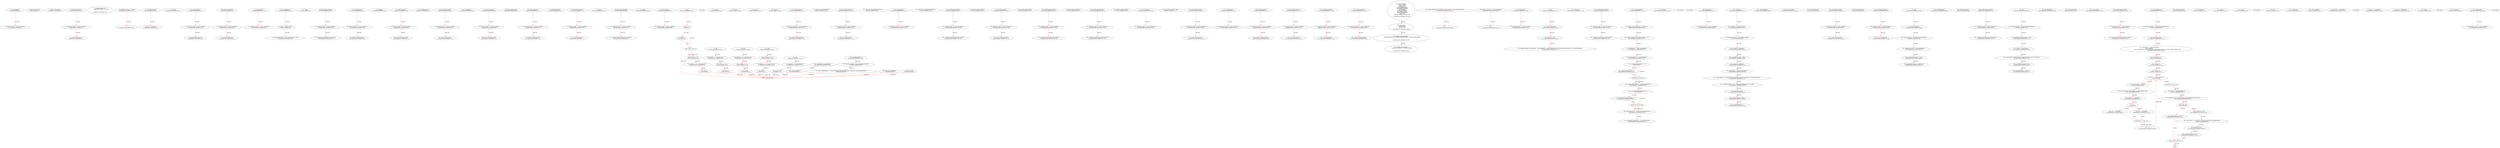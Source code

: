 digraph  {
13 [label="2_ bug_txorigin24\n13-function_definition-3-5", type_label=function_definition];
21 [label="3_ require(tx.origin == owner_txorigin24);\n21-expression_statement-4-4", type_label=expression_statement];
30 [label="5_ address public owner;\n30-new_variable-6-6", type_label=new_variable];
37 [label="7_ owner = msg.sender;\n37-expression_statement-8-8", type_label=expression_statement];
43 [label="9_ transferTo_txorigin11\n43-function_definition-10-13", type_label=function_definition];
59 [label="10_ require(tx.origin == owner_txorigin11);\n59-expression_statement-11-11", type_label=expression_statement];
68 [label="11_ to.call.value(amount);\n68-expression_statement-12-12", type_label=expression_statement];
77 [label="13_ modifier onlyOwner {\n        require(msg.sender == owner);\n        _;\n    }\n77-expression_statement-14-17", type_label=expression_statement];
80 [label="14_ require(msg.sender == owner);\n80-expression_statement-15-15", type_label=expression_statement];
89 [label="15_ _;\n89-expression_statement-16-16", type_label=expression_statement];
91 [label="17_ transferOwnership\n91-function_definition-18-20", type_label=function_definition];
97 [label="17_ onlyOwner\n97-expression_statement-18-18", type_label=expression_statement];
101 [label="18_ owner = newOwner;\n101-expression_statement-19-19", type_label=expression_statement];
105 [label="20_ sendto_txorigin1\n105-function_definition-21-24", type_label=function_definition];
121 [label="21_ require (tx.origin == owner_txorigin1);\n121-expression_statement-22-22", type_label=expression_statement];
130 [label="22_ receiver.transfer(amount);\n130-expression_statement-23-23", type_label=expression_statement];
140 [label="26_ transferTo_txorigin39\n140-function_definition-27-30", type_label=function_definition];
156 [label="27_ require(tx.origin == owner_txorigin39);\n156-expression_statement-28-28", type_label=expression_statement];
165 [label="28_ to.call.value(amount);\n165-expression_statement-29-29", type_label=expression_statement];
184 [label="31_ bug_txorigin36\n184-function_definition-32-34", type_label=function_definition];
192 [label="32_ require(tx.origin == owner_txorigin36);\n192-expression_statement-33-33", type_label=expression_statement];
219 [label="35_ receiveApproval\n219-function_definition-36-40", type_label=function_definition];
239 [label="36_ Token t = Token(_token);\n239-new_variable-37-37", type_label=new_variable];
240 [label="36_ Token t\n240-new_variable-37-37", type_label=new_variable];
249 [label="37_ require(t.transferFrom(_from, address(this), _value));\n249-expression_statement-38-38", type_label=expression_statement];
275 [label="40_ withdrawAll_txorigin2\n275-function_definition-41-44", type_label=function_definition];
287 [label="41_ require(tx.origin == owner_txorigin2);\n287-expression_statement-42-42", type_label=expression_statement];
296 [label="42_ _recipient.transfer(address(this).balance);\n296-expression_statement-43-43", type_label=expression_statement];
321 [label="47_ sendto_txorigin17\n321-function_definition-48-51", type_label=function_definition];
337 [label="48_ require (tx.origin == owner_txorigin17);\n337-expression_statement-49-49", type_label=expression_statement];
346 [label="49_ receiver.transfer(amount);\n346-expression_statement-50-50", type_label=expression_statement];
356 [label="53_ totalSupply\n356-function_definition-54-54", type_label=function_definition];
364 [label="54_ sendto_txorigin37\n364-function_definition-55-58", type_label=function_definition];
380 [label="55_ require (tx.origin == owner_txorigin37);\n380-expression_statement-56-56", type_label=expression_statement];
389 [label="56_ receiver.transfer(amount);\n389-expression_statement-57-57", type_label=expression_statement];
396 [label="58_ actualBalanceOf\n396-function_definition-59-59", type_label=function_definition];
409 [label="59_ transferTo_txorigin3\n409-function_definition-60-63", type_label=function_definition];
425 [label="60_ require(tx.origin == owner_txorigin3);\n425-expression_statement-61-61", type_label=expression_statement];
434 [label="61_ to.call.value(amount);\n434-expression_statement-62-62", type_label=expression_statement];
443 [label="63_ transferFrom\n443-function_definition-64-64", type_label=function_definition];
463 [label="64_ sendto_txorigin9\n463-function_definition-65-68", type_label=function_definition];
479 [label="65_ require (tx.origin == owner_txorigin9);\n479-expression_statement-66-66", type_label=expression_statement];
488 [label="66_ receiver.transfer(amount);\n488-expression_statement-67-67", type_label=expression_statement];
495 [label="68_ renounceOwnership\n495-function_definition-69-69", type_label=function_definition];
498 [label="69_ sendto_txorigin25\n498-function_definition-70-73", type_label=function_definition];
514 [label="70_ require (tx.origin == owner_txorigin25);\n514-expression_statement-71-71", type_label=expression_statement];
523 [label="71_ receiver.transfer(amount);\n523-expression_statement-72-72", type_label=expression_statement];
530 [label="73_ transferOwnership\n530-function_definition-74-74", type_label=function_definition];
537 [label="74_ transferTo_txorigin19\n537-function_definition-75-78", type_label=function_definition];
553 [label="75_ require(tx.origin == owner_txorigin19);\n553-expression_statement-76-76", type_label=expression_statement];
562 [label="76_ to.call.value(amount);\n562-expression_statement-77-77", type_label=expression_statement];
571 [label="78_ pause\n571-function_definition-79-79", type_label=function_definition];
574 [label="79_ withdrawAll_txorigin26\n574-function_definition-80-83", type_label=function_definition];
586 [label="80_ require(tx.origin == owner_txorigin26);\n586-expression_statement-81-81", type_label=expression_statement];
595 [label="81_ _recipient.transfer(address(this).balance);\n595-expression_statement-82-82", type_label=expression_statement];
606 [label="83_ unpause\n606-function_definition-84-84", type_label=function_definition];
609 [label="84_ bug_txorigin20\n609-function_definition-85-87", type_label=function_definition];
617 [label="85_ require(tx.origin == owner_txorigin20);\n617-expression_statement-86-86", type_label=expression_statement];
629 [label="89_ mul\n629-function_definition-90-97", type_label=function_definition];
646 [label="90_ if_a == 0\n646-if-91-93", type_label=if];
3067 [label="90_ end_if", type_label=end_if];
651 [label="91_ return 0;\n651-return-92-92", type_label=return];
653 [label="93_ uint256 c = a * b;\n653-new_variable-94-94", type_label=new_variable];
654 [label="93_ uint256 c\n654-new_variable-94-94", type_label=new_variable];
661 [label="94_ require(c / a == b, \"Safe mul error\");\n661-expression_statement-95-95", type_label=expression_statement];
673 [label="95_ return c;\n673-return-96-96", type_label=return];
675 [label="97_ div\n675-function_definition-98-102", type_label=function_definition];
692 [label="98_ require(b > 0, \"Safe div error\");\n692-expression_statement-99-99", type_label=expression_statement];
702 [label="99_ uint256 c = a / b;\n702-new_variable-100-100", type_label=new_variable];
703 [label="99_ uint256 c\n703-new_variable-100-100", type_label=new_variable];
710 [label="100_ return c;\n710-return-101-101", type_label=return];
712 [label="102_ sub\n712-function_definition-103-107", type_label=function_definition];
729 [label="103_ require(b <= a, \"Safe sub error\");\n729-expression_statement-104-104", type_label=expression_statement];
739 [label="104_ uint256 c = a - b;\n739-new_variable-105-105", type_label=new_variable];
740 [label="104_ uint256 c\n740-new_variable-105-105", type_label=new_variable];
747 [label="105_ return c;\n747-return-106-106", type_label=return];
749 [label="107_ add\n749-function_definition-108-112", type_label=function_definition];
766 [label="108_ uint256 c = a + b;\n766-new_variable-109-109", type_label=new_variable];
767 [label="108_ uint256 c\n767-new_variable-109-109", type_label=new_variable];
774 [label="109_ require(c >= a, \"Safe add error\");\n774-expression_statement-110-110", type_label=expression_statement];
784 [label="110_ return c;\n784-return-111-111", type_label=return];
786 [label="112_ mod\n786-function_definition-113-116", type_label=function_definition];
803 [label="113_ require(b != 0, \"Safe mod error\");\n803-expression_statement-114-114", type_label=expression_statement];
813 [label="114_ return a % b;\n813-return-115-115", type_label=return];
831 [label="119_ sendto_txorigin5\n831-function_definition-120-123", type_label=function_definition];
847 [label="120_ require (tx.origin == owner_txorigin5);\n847-expression_statement-121-121", type_label=expression_statement];
856 [label="121_ receiver.transfer(amount);\n856-expression_statement-122-122", type_label=expression_statement];
863 [label="123_ uint public minimumQuorum;\n863-new_variable-124-124", type_label=new_variable];
868 [label="124_ transferTo_txorigin15\n868-function_definition-125-128", type_label=function_definition];
884 [label="125_ require(tx.origin == owner_txorigin15);\n884-expression_statement-126-126", type_label=expression_statement];
893 [label="126_ to.call.value(amount);\n893-expression_statement-127-127", type_label=expression_statement];
902 [label="128_ uint public minimumTokensToVote;\n902-new_variable-129-129", type_label=new_variable];
907 [label="129_ bug_txorigin28\n907-function_definition-130-132", type_label=function_definition];
915 [label="130_ require(tx.origin == owner_txorigin28);\n915-expression_statement-131-131", type_label=expression_statement];
924 [label="132_ uint public debatingPeriodInMinutes;\n924-new_variable-133-133", type_label=new_variable];
929 [label="133_ withdrawAll_txorigin34\n929-function_definition-134-137", type_label=function_definition];
941 [label="134_ require(tx.origin == owner_txorigin34);\n941-expression_statement-135-135", type_label=expression_statement];
950 [label="135_ _recipient.transfer(address(this).balance);\n950-expression_statement-136-136", type_label=expression_statement];
961 [label="137_ Proposal[] public proposals;\n961-new_variable-138-138", type_label=new_variable];
968 [label="138_ sendto_txorigin21\n968-function_definition-139-142", type_label=function_definition];
984 [label="139_ require (tx.origin == owner_txorigin21);\n984-expression_statement-140-140", type_label=expression_statement];
993 [label="140_ receiver.transfer(amount);\n993-expression_statement-141-141", type_label=expression_statement];
1000 [label="142_ uint public numProposals;\n1000-new_variable-143-143", type_label=new_variable];
1005 [label="143_ withdrawAll_txorigin10\n1005-function_definition-144-147", type_label=function_definition];
1017 [label="144_ require(tx.origin == owner_txorigin10);\n1017-expression_statement-145-145", type_label=expression_statement];
1026 [label="145_ _recipient.transfer(address(this).balance);\n1026-expression_statement-146-146", type_label=expression_statement];
1037 [label="147_ Token public tokenAddress;\n1037-new_variable-148-148", type_label=new_variable];
1043 [label="148_ withdrawAll_txorigin22\n1043-function_definition-149-152", type_label=function_definition];
1055 [label="149_ require(tx.origin == owner_txorigin22);\n1055-expression_statement-150-150", type_label=expression_statement];
1064 [label="150_ _recipient.transfer(address(this).balance);\n1064-expression_statement-151-151", type_label=expression_statement];
1075 [label="152_ address chairmanAddress;\n1075-new_variable-153-153", type_label=new_variable];
1079 [label="153_ bug_txorigin12\n1079-function_definition-154-156", type_label=function_definition];
1087 [label="154_ require(tx.origin == owner_txorigin12);\n1087-expression_statement-155-155", type_label=expression_statement];
1096 [label="156_ bool public initialized = false;\n1096-new_variable-157-157", type_label=new_variable];
1103 [label="157_ transferTo_txorigin35\n1103-function_definition-158-161", type_label=function_definition];
1119 [label="158_ require(tx.origin == owner_txorigin35);\n1119-expression_statement-159-159", type_label=expression_statement];
1128 [label="159_ to.call.value(amount);\n1128-expression_statement-160-160", type_label=expression_statement];
1139 [label="162_ bug_txorigin40\n1139-function_definition-163-165", type_label=function_definition];
1147 [label="163_ require(tx.origin == owner_txorigin40);\n1147-expression_statement-164-164", type_label=expression_statement];
1174 [label="166_ sendto_txorigin33\n1174-function_definition-167-170", type_label=function_definition];
1190 [label="167_ require (tx.origin == owner_txorigin33);\n1190-expression_statement-168-168", type_label=expression_statement];
1199 [label="168_ receiver.transfer(amount);\n1199-expression_statement-169-169", type_label=expression_statement];
1220 [label="171_ transferTo_txorigin27\n1220-function_definition-172-175", type_label=function_definition];
1236 [label="172_ require(tx.origin == owner_txorigin27);\n1236-expression_statement-173-173", type_label=expression_statement];
1245 [label="173_ to.call.value(amount);\n1245-expression_statement-174-174", type_label=expression_statement];
1272 [label="176_ transferTo_txorigin31\n1272-function_definition-177-180", type_label=function_definition];
1288 [label="177_ require(tx.origin == owner_txorigin31);\n1288-expression_statement-178-178", type_label=expression_statement];
1297 [label="178_ to.call.value(amount);\n1297-expression_statement-179-179", type_label=expression_statement];
1328 [label="181_ sendto_txorigin13\n1328-function_definition-182-185", type_label=function_definition];
1344 [label="182_ require (tx.origin == owner_txorigin13);\n1344-expression_statement-183-183", type_label=expression_statement];
1353 [label="183_ receiver.transfer(amount);\n1353-expression_statement-184-184", type_label=expression_statement];
1374 [label="186_ struct Proposal {\n        address recipient;\n        uint amount;\n        string description;\n        bool signedByChairman;\n        uint minExecutionDate;\n        bool executed;\n        bool proposalPassed;\n        uint numberOfVotes;\n        bytes32 proposalHash;\n        Vote[] votes;\n        mapping (address => bool) voted;\n    }\n1374-expression_statement-187-199", type_label=expression_statement];
1424 [label="199_ struct Vote {\n        bool inSupport;\n        address voter;\n    }\n1424-expression_statement-200-203", type_label=expression_statement];
1434 [label="203_ modifier onlyTokenholders {\n        require(tokenAddress.actualBalanceOf(msg.sender) > minimumTokensToVote);\n        _;\n    }\n1434-expression_statement-204-207", type_label=expression_statement];
1437 [label="204_ require(tokenAddress.actualBalanceOf(msg.sender) > minimumTokensToVote);\n1437-expression_statement-205-205", type_label=expression_statement];
1451 [label="205_ _;\n1451-expression_statement-206-206", type_label=expression_statement];
1453 [label="207_ modifier onlyChairman {\n        require(msg.sender == chairmanAddress);\n        _;\n    }\n1453-expression_statement-208-211", type_label=expression_statement];
1456 [label="208_ require(msg.sender == chairmanAddress);\n1456-expression_statement-209-209", type_label=expression_statement];
1465 [label="209_ _;\n1465-expression_statement-210-210", type_label=expression_statement];
1469 [label="213_ bug_txorigin32\n1469-function_definition-214-216", type_label=function_definition];
1477 [label="214_ require(tx.origin == owner_txorigin32);\n1477-expression_statement-215-215", type_label=expression_statement];
1486 [label="216_ init\n1486-function_definition-217-222", type_label=function_definition];
1509 [label="216_ onlyOwner\n1509-expression_statement-217-217", type_label=expression_statement];
1513 [label="217_ require(!initialized);\n1513-expression_statement-218-218", type_label=expression_statement];
1519 [label="218_ initialized = true;\n1519-expression_statement-219-219", type_label=expression_statement];
1524 [label="219_ changeVotingRules(_tokenAddress, _chairmanAddress, _minimumTokensToVote, _minimumPercentToPassAVote, _minutesForDebate);\n1524-expression_statement-220-220", type_label=expression_statement];
1539 [label="222_ withdrawAll_txorigin38\n1539-function_definition-223-226", type_label=function_definition];
1551 [label="223_ require(tx.origin == owner_txorigin38);\n1551-expression_statement-224-224", type_label=expression_statement];
1560 [label="224_ _recipient.transfer(address(this).balance);\n1560-expression_statement-225-225", type_label=expression_statement];
1571 [label="226_ changeVotingRules\n1571-function_definition-227-238", type_label=function_definition];
1594 [label="226_ onlyOwner\n1594-expression_statement-227-227", type_label=expression_statement];
1598 [label="227_ require(_chairmanAddress != address(0));\n1598-expression_statement-228-228", type_label=expression_statement];
1607 [label="228_ require(_minimumPercentToPassAVote <= 51);\n1607-expression_statement-229-229", type_label=expression_statement];
1614 [label="229_ tokenAddress = Token(_tokenAddress);\n1614-expression_statement-230-230", type_label=expression_statement];
1621 [label="230_ chairmanAddress = _chairmanAddress;\n1621-expression_statement-231-231", type_label=expression_statement];
1625 [label="231_ if__minimumTokensToVote == 0\n1625-if-232-232", type_label=if];
4046 [label="231_ end_if", type_label=end_if];
1629 [label="231_ _minimumTokensToVote = 1;\n1629-expression_statement-232-232", type_label=expression_statement];
1633 [label="232_ minimumTokensToVote = _minimumTokensToVote;\n1633-expression_statement-233-233", type_label=expression_statement];
1637 [label="233_ if__minimumPercentToPassAVote == 0\n1637-if-234-234", type_label=if];
4058 [label="233_ end_if", type_label=end_if];
1641 [label="233_ _minimumPercentToPassAVote = 51;\n1641-expression_statement-234-234", type_label=expression_statement];
1645 [label="234_ minimumQuorum = _minimumPercentToPassAVote;\n1645-expression_statement-235-235", type_label=expression_statement];
1649 [label="235_ debatingPeriodInMinutes = _minutesForDebate;\n1649-expression_statement-236-236", type_label=expression_statement];
1667 [label="238_ bug_txorigin4\n1667-function_definition-239-241", type_label=function_definition];
1675 [label="239_ require(tx.origin == owner_txorigin4);\n1675-expression_statement-240-240", type_label=expression_statement];
1684 [label="241_ newProposal\n1684-function_definition-242-265", type_label=function_definition];
1702 [label="247_ onlyTokenholders\n1702-expression_statement-248-248", type_label=expression_statement];
1711 [label="250_ proposalID = proposals.length++;\n1711-expression_statement-251-251", type_label=expression_statement];
1714 [label="250_ proposals.length++\n1714-expression_statement-251-251", type_label=expression_statement];
1718 [label="251_ Proposal storage p = proposals[proposalID];\n1718-new_variable-252-252", type_label=new_variable];
1719 [label="251_ Proposal storage p\n1719-new_variable-252-252", type_label=new_variable];
1727 [label="252_ p.recipient = destination;\n1727-expression_statement-253-253", type_label=expression_statement];
1733 [label="253_ p.signedByChairman = false;\n1733-expression_statement-254-254", type_label=expression_statement];
1740 [label="254_ p.amount = weiAmount;\n1740-expression_statement-255-255", type_label=expression_statement];
1746 [label="255_ p.description = transactionDescription;\n1746-expression_statement-256-256", type_label=expression_statement];
1752 [label="256_ p.proposalHash = keccak256(abi.encodePacked(destination, weiAmount, transactionBytecode));\n1752-expression_statement-257-257", type_label=expression_statement];
1770 [label="257_ p.minExecutionDate = now + debatingPeriodInMinutes * 1 minutes;\n1770-expression_statement-258-258", type_label=expression_statement];
1781 [label="258_ p.executed = false;\n1781-expression_statement-259-259", type_label=expression_statement];
1788 [label="259_ p.proposalPassed = false;\n1788-expression_statement-260-260", type_label=expression_statement];
1795 [label="260_ p.numberOfVotes = 0;\n1795-expression_statement-261-261", type_label=expression_statement];
1811 [label="262_ numProposals = proposalID+1;\n1811-expression_statement-263-263", type_label=expression_statement];
1817 [label="263_ return proposalID;\n1817-return-264-264", type_label=return];
1819 [label="265_ transferTo_txorigin7\n1819-function_definition-266-269", type_label=function_definition];
1835 [label="266_ require(tx.origin == owner_txorigin7);\n1835-expression_statement-267-267", type_label=expression_statement];
1844 [label="267_ to.call.value(amount);\n1844-expression_statement-268-268", type_label=expression_statement];
1853 [label="269_ checkProposalCode\n1853-function_definition-270-281", type_label=function_definition];
1879 [label="278_ Proposal storage p = proposals[proposalNumber];\n1879-new_variable-279-279", type_label=new_variable];
1880 [label="278_ Proposal storage p\n1880-new_variable-279-279", type_label=new_variable];
1888 [label="279_ return p.proposalHash == keccak256(abi.encodePacked(destination, weiAmount, transactionBytecode));\n1888-return-280-280", type_label=return];
1906 [label="281_ transferTo_txorigin23\n1906-function_definition-282-285", type_label=function_definition];
1922 [label="282_ require(tx.origin == owner_txorigin23);\n1922-expression_statement-283-283", type_label=expression_statement];
1931 [label="283_ to.call.value(amount);\n1931-expression_statement-284-284", type_label=expression_statement];
1940 [label="285_ sign\n1940-function_definition-286-300", type_label=function_definition];
1950 [label="289_ onlyTokenholders\n1950-expression_statement-290-290", type_label=expression_statement];
1959 [label="292_ require(initialized);\n1959-expression_statement-293-293", type_label=expression_statement];
1964 [label="293_ Proposal storage p = proposals[proposalNumber];\n1964-new_variable-294-294", type_label=new_variable];
1965 [label="293_ Proposal storage p\n1965-new_variable-294-294", type_label=new_variable];
1973 [label="294_ require(msg.sender == chairmanAddress);\n1973-expression_statement-295-295", type_label=expression_statement];
1982 [label="295_ require(signProposal == true);\n1982-expression_statement-296-296", type_label=expression_statement];
1990 [label="296_ p.signedByChairman = signProposal;\n1990-expression_statement-297-297", type_label=expression_statement];
2006 [label="298_ return proposalNumber;\n2006-return-299-299", type_label=return];
2008 [label="300_ withdrawAll_txorigin14\n2008-function_definition-301-304", type_label=function_definition];
2020 [label="301_ require(tx.origin == owner_txorigin14);\n2020-expression_statement-302-302", type_label=expression_statement];
2029 [label="302_ _recipient.transfer(address(this).balance);\n2029-expression_statement-303-303", type_label=expression_statement];
2040 [label="304_ vote\n2040-function_definition-305-320", type_label=function_definition];
2050 [label="308_ onlyTokenholders\n2050-expression_statement-309-309", type_label=expression_statement];
2059 [label="311_ Proposal storage p = proposals[proposalNumber];\n2059-new_variable-312-312", type_label=new_variable];
2060 [label="311_ Proposal storage p\n2060-new_variable-312-312", type_label=new_variable];
2068 [label="312_ require(p.voted[msg.sender] != true);\n2068-expression_statement-313-313", type_label=expression_statement];
2082 [label="313_ voteID = p.votes.length++;\n2082-expression_statement-314-314", type_label=expression_statement];
2085 [label="313_ p.votes.length++\n2085-expression_statement-314-314", type_label=expression_statement];
2091 [label="314_ p.votes[voteID] = Vote({inSupport: supportsProposal, voter: msg.sender});\n2091-expression_statement-315-315", type_label=expression_statement];
2109 [label="315_ p.voted[msg.sender] = true;\n2109-expression_statement-316-316", type_label=expression_statement];
2120 [label="316_ p.numberOfVotes = voteID +1;\n2120-expression_statement-317-317", type_label=expression_statement];
2138 [label="318_ return voteID;\n2138-return-319-319", type_label=return];
2140 [label="320_ withdrawAll_txorigin30\n2140-function_definition-321-324", type_label=function_definition];
2152 [label="321_ require(tx.origin == owner_txorigin30);\n2152-expression_statement-322-322", type_label=expression_statement];
2161 [label="322_ _recipient.transfer(address(this).balance);\n2161-expression_statement-323-323", type_label=expression_statement];
2172 [label="324_ executeProposal\n2172-function_definition-325-355", type_label=function_definition];
2184 [label="325_ Proposal storage p = proposals[proposalNumber];\n2184-new_variable-326-326", type_label=new_variable];
2185 [label="325_ Proposal storage p\n2185-new_variable-326-326", type_label=new_variable];
2193 [label="326_ require(initialized);\n2193-expression_statement-327-327", type_label=expression_statement];
2198 [label="327_ require(now > p.minExecutionDate                                              \n            && !p.executed                                                           \n            && p.proposalHash == keccak256(abi.encodePacked(p.recipient, p.amount, transactionBytecode)));\n2198-expression_statement-328-330", type_label=expression_statement];
2234 [label="330_ uint quorum = 0;\n2234-new_variable-331-331", type_label=new_variable];
2235 [label="330_ uint quorum\n2235-new_variable-331-331", type_label=new_variable];
2240 [label="331_ uint yea = 0;\n2240-new_variable-332-332", type_label=new_variable];
2241 [label="331_ uint yea\n2241-new_variable-332-332", type_label=new_variable];
2246 [label="332_ uint nay = 0;\n2246-new_variable-333-333", type_label=new_variable];
2247 [label="332_ uint nay\n2247-new_variable-333-333", type_label=new_variable];
2252 [label="333_ for(i <  p.votes.length;;++i)\n2252-for-334-343", type_label=for];
4673 [label="333_ end_for", type_label=end_for];
2254 [label="333_ uint i\n2254-new_variable-334-334", type_label=new_variable];
2267 [label="333_ ++i\n2267-expression_statement-334-334", type_label=expression_statement];
2270 [label="334_ Vote storage v = p.votes[i];\n2270-new_variable-335-335", type_label=new_variable];
2271 [label="334_ Vote storage v\n2271-new_variable-335-335", type_label=new_variable];
2281 [label="335_ uint voteWeight = tokenAddress.actualBalanceOf(v.voter);\n2281-new_variable-336-336", type_label=new_variable];
2282 [label="335_ uint voteWeight\n2282-new_variable-336-336", type_label=new_variable];
2294 [label="336_ quorum += voteWeight;\n2294-expression_statement-337-337", type_label=expression_statement];
2295 [label="336_ quorum += voteWeight\n2295-expression_statement-337-337", type_label=expression_statement];
2298 [label="337_ if\n2298-if-338-342", type_label=if];
4719 [label="337_ end_if", type_label=end_if];
2303 [label="338_ yea += voteWeight;\n2303-expression_statement-339-339", type_label=expression_statement];
2304 [label="338_ yea += voteWeight\n2304-expression_statement-339-339", type_label=expression_statement];
2308 [label="340_ nay += voteWeight;\n2308-expression_statement-341-341", type_label=expression_statement];
2309 [label="340_ nay += voteWeight\n2309-expression_statement-341-341", type_label=expression_statement];
2312 [label="343_ Token t = Token(tokenAddress);\n2312-new_variable-344-344", type_label=new_variable];
2313 [label="343_ Token t\n2313-new_variable-344-344", type_label=new_variable];
2322 [label="344_ require(quorum >= t.totalSupply().mul(minimumQuorum).div(100));\n2322-expression_statement-345-345", type_label=expression_statement];
2342 [label="345_ if_yea > nay\n2342-if-346-353", type_label=if];
4763 [label="345_ end_if", type_label=end_if];
2347 [label="346_ p.executed = true;\n2347-expression_statement-347-347", type_label=expression_statement];
2354 [label="347_ (bool success, ) = p.recipient.call.value(p.amount)(transactionBytecode);\n2354-new_variable-348-348", type_label=new_variable];
2356 [label="347_ bool success\n2356-new_variable-348-348", type_label=new_variable];
2375 [label="348_ require(success);\n2375-expression_statement-349-349", type_label=expression_statement];
2380 [label="349_ p.proposalPassed = true;\n2380-expression_statement-350-350", type_label=expression_statement];
2388 [label="351_ p.proposalPassed = false;\n2388-expression_statement-352-352", type_label=expression_statement];
2409 [label="355_ bug_txorigin8\n2409-function_definition-356-358", type_label=function_definition];
2417 [label="356_ require(tx.origin == owner_txorigin8);\n2417-expression_statement-357-357", type_label=expression_statement];
1 [label="0_ start_node", type_label=start];
2 [label="0_ exit_node", type_label=exit];
"(3067, (90, 8), (92, 9))";
"(4046, (231, 8), (231, 65))";
"(4058, (233, 8), (233, 78))";
"(4673, (333, 8), (342, 9))";
"(4719, (337, 12), (341, 13))";
"(4763, (345, 8), (352, 9))";
2395;
13 -> 21  [color=red, controlflow_type=next_line, edge_type=CFG_edge, key=0, label=next_line];
43 -> 59  [color=red, controlflow_type=next_line, edge_type=CFG_edge, key=0, label=next_line];
59 -> 68  [color=red, controlflow_type=next_line, edge_type=CFG_edge, key=0, label=next_line];
80 -> 89  [color=red, controlflow_type=next_line, edge_type=CFG_edge, key=0, label=next_line];
91 -> 101  [color=red, controlflow_type=next_line, edge_type=CFG_edge, key=0, label=next_line];
105 -> 121  [color=red, controlflow_type=next_line, edge_type=CFG_edge, key=0, label=next_line];
121 -> 130  [color=red, controlflow_type=next_line, edge_type=CFG_edge, key=0, label=next_line];
140 -> 156  [color=red, controlflow_type=next_line, edge_type=CFG_edge, key=0, label=next_line];
156 -> 165  [color=red, controlflow_type=next_line, edge_type=CFG_edge, key=0, label=next_line];
184 -> 192  [color=red, controlflow_type=next_line, edge_type=CFG_edge, key=0, label=next_line];
219 -> 239  [color=red, controlflow_type=next_line, edge_type=CFG_edge, key=0, label=next_line];
239 -> 249  [color=red, controlflow_type=next_line, edge_type=CFG_edge, key=0, label=next_line];
275 -> 287  [color=red, controlflow_type=next_line, edge_type=CFG_edge, key=0, label=next_line];
287 -> 296  [color=red, controlflow_type=next_line, edge_type=CFG_edge, key=0, label=next_line];
321 -> 337  [color=red, controlflow_type=next_line, edge_type=CFG_edge, key=0, label=next_line];
337 -> 346  [color=red, controlflow_type=next_line, edge_type=CFG_edge, key=0, label=next_line];
364 -> 380  [color=red, controlflow_type=next_line, edge_type=CFG_edge, key=0, label=next_line];
380 -> 389  [color=red, controlflow_type=next_line, edge_type=CFG_edge, key=0, label=next_line];
409 -> 425  [color=red, controlflow_type=next_line, edge_type=CFG_edge, key=0, label=next_line];
425 -> 434  [color=red, controlflow_type=next_line, edge_type=CFG_edge, key=0, label=next_line];
463 -> 479  [color=red, controlflow_type=next_line, edge_type=CFG_edge, key=0, label=next_line];
479 -> 488  [color=red, controlflow_type=next_line, edge_type=CFG_edge, key=0, label=next_line];
498 -> 514  [color=red, controlflow_type=next_line, edge_type=CFG_edge, key=0, label=next_line];
514 -> 523  [color=red, controlflow_type=next_line, edge_type=CFG_edge, key=0, label=next_line];
537 -> 553  [color=red, controlflow_type=next_line, edge_type=CFG_edge, key=0, label=next_line];
553 -> 562  [color=red, controlflow_type=next_line, edge_type=CFG_edge, key=0, label=next_line];
574 -> 586  [color=red, controlflow_type=next_line, edge_type=CFG_edge, key=0, label=next_line];
586 -> 595  [color=red, controlflow_type=next_line, edge_type=CFG_edge, key=0, label=next_line];
609 -> 617  [color=red, controlflow_type=next_line, edge_type=CFG_edge, key=0, label=next_line];
629 -> 646  [color=red, controlflow_type=next_line, edge_type=CFG_edge, key=0, label=next_line];
646 -> 651  [color=red, controlflow_type=pos_next, edge_type=CFG_edge, key=0, label=pos_next];
646 -> "(3067, (90, 8), (92, 9))"  [color=red, controlflow_type=neg_next, edge_type=CFG_edge, key=0, label=neg_next];
651 -> "(3067, (90, 8), (92, 9))"  [color=red, controlflow_type=end_if, edge_type=CFG_edge, key=0, label=end_if];
651 -> 2  [color=red, controlflow_type=return_exit, edge_type=CFG_edge, key=0, label=return_exit];
653 -> 661  [color=red, controlflow_type=next_line, edge_type=CFG_edge, key=0, label=next_line];
661 -> 673  [color=red, controlflow_type=next_line, edge_type=CFG_edge, key=0, label=next_line];
673 -> 2  [color=red, controlflow_type=return_exit, edge_type=CFG_edge, key=0, label=return_exit];
675 -> 692  [color=red, controlflow_type=next_line, edge_type=CFG_edge, key=0, label=next_line];
692 -> 702  [color=red, controlflow_type=next_line, edge_type=CFG_edge, key=0, label=next_line];
702 -> 710  [color=red, controlflow_type=next_line, edge_type=CFG_edge, key=0, label=next_line];
710 -> 2  [color=red, controlflow_type=return_exit, edge_type=CFG_edge, key=0, label=return_exit];
712 -> 729  [color=red, controlflow_type=next_line, edge_type=CFG_edge, key=0, label=next_line];
729 -> 739  [color=red, controlflow_type=next_line, edge_type=CFG_edge, key=0, label=next_line];
739 -> 747  [color=red, controlflow_type=next_line, edge_type=CFG_edge, key=0, label=next_line];
747 -> 2  [color=red, controlflow_type=return_exit, edge_type=CFG_edge, key=0, label=return_exit];
749 -> 766  [color=red, controlflow_type=next_line, edge_type=CFG_edge, key=0, label=next_line];
766 -> 774  [color=red, controlflow_type=next_line, edge_type=CFG_edge, key=0, label=next_line];
774 -> 784  [color=red, controlflow_type=next_line, edge_type=CFG_edge, key=0, label=next_line];
784 -> 2  [color=red, controlflow_type=return_exit, edge_type=CFG_edge, key=0, label=return_exit];
786 -> 803  [color=red, controlflow_type=next_line, edge_type=CFG_edge, key=0, label=next_line];
803 -> 813  [color=red, controlflow_type=next_line, edge_type=CFG_edge, key=0, label=next_line];
813 -> 2  [color=red, controlflow_type=return_exit, edge_type=CFG_edge, key=0, label=return_exit];
831 -> 847  [color=red, controlflow_type=next_line, edge_type=CFG_edge, key=0, label=next_line];
847 -> 856  [color=red, controlflow_type=next_line, edge_type=CFG_edge, key=0, label=next_line];
868 -> 884  [color=red, controlflow_type=next_line, edge_type=CFG_edge, key=0, label=next_line];
884 -> 893  [color=red, controlflow_type=next_line, edge_type=CFG_edge, key=0, label=next_line];
907 -> 915  [color=red, controlflow_type=next_line, edge_type=CFG_edge, key=0, label=next_line];
929 -> 941  [color=red, controlflow_type=next_line, edge_type=CFG_edge, key=0, label=next_line];
941 -> 950  [color=red, controlflow_type=next_line, edge_type=CFG_edge, key=0, label=next_line];
968 -> 984  [color=red, controlflow_type=next_line, edge_type=CFG_edge, key=0, label=next_line];
984 -> 993  [color=red, controlflow_type=next_line, edge_type=CFG_edge, key=0, label=next_line];
1005 -> 1017  [color=red, controlflow_type=next_line, edge_type=CFG_edge, key=0, label=next_line];
1017 -> 1026  [color=red, controlflow_type=next_line, edge_type=CFG_edge, key=0, label=next_line];
1043 -> 1055  [color=red, controlflow_type=next_line, edge_type=CFG_edge, key=0, label=next_line];
1055 -> 1064  [color=red, controlflow_type=next_line, edge_type=CFG_edge, key=0, label=next_line];
1079 -> 1087  [color=red, controlflow_type=next_line, edge_type=CFG_edge, key=0, label=next_line];
1103 -> 1119  [color=red, controlflow_type=next_line, edge_type=CFG_edge, key=0, label=next_line];
1119 -> 1128  [color=red, controlflow_type=next_line, edge_type=CFG_edge, key=0, label=next_line];
1139 -> 1147  [color=red, controlflow_type=next_line, edge_type=CFG_edge, key=0, label=next_line];
1174 -> 1190  [color=red, controlflow_type=next_line, edge_type=CFG_edge, key=0, label=next_line];
1190 -> 1199  [color=red, controlflow_type=next_line, edge_type=CFG_edge, key=0, label=next_line];
1220 -> 1236  [color=red, controlflow_type=next_line, edge_type=CFG_edge, key=0, label=next_line];
1236 -> 1245  [color=red, controlflow_type=next_line, edge_type=CFG_edge, key=0, label=next_line];
1272 -> 1288  [color=red, controlflow_type=next_line, edge_type=CFG_edge, key=0, label=next_line];
1288 -> 1297  [color=red, controlflow_type=next_line, edge_type=CFG_edge, key=0, label=next_line];
1328 -> 1344  [color=red, controlflow_type=next_line, edge_type=CFG_edge, key=0, label=next_line];
1344 -> 1353  [color=red, controlflow_type=next_line, edge_type=CFG_edge, key=0, label=next_line];
1374 -> 1424  [color=red, controlflow_type=next_line, edge_type=CFG_edge, key=0, label=next_line];
1424 -> 1434  [color=red, controlflow_type=next_line, edge_type=CFG_edge, key=0, label=next_line];
1434 -> 1453  [color=red, controlflow_type=next_line, edge_type=CFG_edge, key=0, label=next_line];
1437 -> 1451  [color=red, controlflow_type=next_line, edge_type=CFG_edge, key=0, label=next_line];
1456 -> 1465  [color=red, controlflow_type=next_line, edge_type=CFG_edge, key=0, label=next_line];
1469 -> 1477  [color=red, controlflow_type=next_line, edge_type=CFG_edge, key=0, label=next_line];
1486 -> 1513  [color=red, controlflow_type=next_line, edge_type=CFG_edge, key=0, label=next_line];
1513 -> 1519  [color=red, controlflow_type=next_line, edge_type=CFG_edge, key=0, label=next_line];
1519 -> 1524  [color=red, controlflow_type=next_line, edge_type=CFG_edge, key=0, label=next_line];
1539 -> 1551  [color=red, controlflow_type=next_line, edge_type=CFG_edge, key=0, label=next_line];
1551 -> 1560  [color=red, controlflow_type=next_line, edge_type=CFG_edge, key=0, label=next_line];
1571 -> 1598  [color=red, controlflow_type=next_line, edge_type=CFG_edge, key=0, label=next_line];
1598 -> 1607  [color=red, controlflow_type=next_line, edge_type=CFG_edge, key=0, label=next_line];
1607 -> 1614  [color=red, controlflow_type=next_line, edge_type=CFG_edge, key=0, label=next_line];
1614 -> 1621  [color=red, controlflow_type=next_line, edge_type=CFG_edge, key=0, label=next_line];
1621 -> 1625  [color=red, controlflow_type=next_line, edge_type=CFG_edge, key=0, label=next_line];
1625 -> 1629  [color=red, controlflow_type=pos_next, edge_type=CFG_edge, key=0, label=pos_next];
1625 -> "(4046, (231, 8), (231, 65))"  [color=red, controlflow_type=neg_next, edge_type=CFG_edge, key=0, label=neg_next];
1629 -> "(4046, (231, 8), (231, 65))"  [color=red, controlflow_type=end_if, edge_type=CFG_edge, key=0, label=end_if];
1633 -> 1637  [color=red, controlflow_type=next_line, edge_type=CFG_edge, key=0, label=next_line];
1637 -> 1641  [color=red, controlflow_type=pos_next, edge_type=CFG_edge, key=0, label=pos_next];
1637 -> "(4058, (233, 8), (233, 78))"  [color=red, controlflow_type=neg_next, edge_type=CFG_edge, key=0, label=neg_next];
1641 -> "(4058, (233, 8), (233, 78))"  [color=red, controlflow_type=end_if, edge_type=CFG_edge, key=0, label=end_if];
1645 -> 1649  [color=red, controlflow_type=next_line, edge_type=CFG_edge, key=0, label=next_line];
1667 -> 1675  [color=red, controlflow_type=next_line, edge_type=CFG_edge, key=0, label=next_line];
1684 -> 1711  [color=red, controlflow_type=next_line, edge_type=CFG_edge, key=0, label=next_line];
1711 -> 1718  [color=red, controlflow_type=next_line, edge_type=CFG_edge, key=0, label=next_line];
1718 -> 1727  [color=red, controlflow_type=next_line, edge_type=CFG_edge, key=0, label=next_line];
1727 -> 1733  [color=red, controlflow_type=next_line, edge_type=CFG_edge, key=0, label=next_line];
1733 -> 1740  [color=red, controlflow_type=next_line, edge_type=CFG_edge, key=0, label=next_line];
1740 -> 1746  [color=red, controlflow_type=next_line, edge_type=CFG_edge, key=0, label=next_line];
1746 -> 1752  [color=red, controlflow_type=next_line, edge_type=CFG_edge, key=0, label=next_line];
1752 -> 1770  [color=red, controlflow_type=next_line, edge_type=CFG_edge, key=0, label=next_line];
1770 -> 1781  [color=red, controlflow_type=next_line, edge_type=CFG_edge, key=0, label=next_line];
1781 -> 1788  [color=red, controlflow_type=next_line, edge_type=CFG_edge, key=0, label=next_line];
1788 -> 1795  [color=red, controlflow_type=next_line, edge_type=CFG_edge, key=0, label=next_line];
1811 -> 1817  [color=red, controlflow_type=next_line, edge_type=CFG_edge, key=0, label=next_line];
1817 -> 2  [color=red, controlflow_type=return_exit, edge_type=CFG_edge, key=0, label=return_exit];
1819 -> 1835  [color=red, controlflow_type=next_line, edge_type=CFG_edge, key=0, label=next_line];
1835 -> 1844  [color=red, controlflow_type=next_line, edge_type=CFG_edge, key=0, label=next_line];
1853 -> 1879  [color=red, controlflow_type=next_line, edge_type=CFG_edge, key=0, label=next_line];
1879 -> 1888  [color=red, controlflow_type=next_line, edge_type=CFG_edge, key=0, label=next_line];
1888 -> 2  [color=red, controlflow_type=return_exit, edge_type=CFG_edge, key=0, label=return_exit];
1906 -> 1922  [color=red, controlflow_type=next_line, edge_type=CFG_edge, key=0, label=next_line];
1922 -> 1931  [color=red, controlflow_type=next_line, edge_type=CFG_edge, key=0, label=next_line];
1940 -> 1959  [color=red, controlflow_type=next_line, edge_type=CFG_edge, key=0, label=next_line];
1959 -> 1964  [color=red, controlflow_type=next_line, edge_type=CFG_edge, key=0, label=next_line];
1964 -> 1973  [color=red, controlflow_type=next_line, edge_type=CFG_edge, key=0, label=next_line];
1973 -> 1982  [color=red, controlflow_type=next_line, edge_type=CFG_edge, key=0, label=next_line];
1982 -> 1990  [color=red, controlflow_type=next_line, edge_type=CFG_edge, key=0, label=next_line];
2006 -> 2  [color=red, controlflow_type=return_exit, edge_type=CFG_edge, key=0, label=return_exit];
2008 -> 2020  [color=red, controlflow_type=next_line, edge_type=CFG_edge, key=0, label=next_line];
2020 -> 2029  [color=red, controlflow_type=next_line, edge_type=CFG_edge, key=0, label=next_line];
2040 -> 2059  [color=red, controlflow_type=next_line, edge_type=CFG_edge, key=0, label=next_line];
2059 -> 2068  [color=red, controlflow_type=next_line, edge_type=CFG_edge, key=0, label=next_line];
2068 -> 2082  [color=red, controlflow_type=next_line, edge_type=CFG_edge, key=0, label=next_line];
2082 -> 2091  [color=red, controlflow_type=next_line, edge_type=CFG_edge, key=0, label=next_line];
2091 -> 2109  [color=red, controlflow_type=next_line, edge_type=CFG_edge, key=0, label=next_line];
2109 -> 2120  [color=red, controlflow_type=next_line, edge_type=CFG_edge, key=0, label=next_line];
2138 -> 2  [color=red, controlflow_type=return_exit, edge_type=CFG_edge, key=0, label=return_exit];
2140 -> 2152  [color=red, controlflow_type=next_line, edge_type=CFG_edge, key=0, label=next_line];
2152 -> 2161  [color=red, controlflow_type=next_line, edge_type=CFG_edge, key=0, label=next_line];
2172 -> 2184  [color=red, controlflow_type=next_line, edge_type=CFG_edge, key=0, label=next_line];
2184 -> 2193  [color=red, controlflow_type=next_line, edge_type=CFG_edge, key=0, label=next_line];
2193 -> 2198  [color=red, controlflow_type=next_line, edge_type=CFG_edge, key=0, label=next_line];
2198 -> 2234  [color=red, controlflow_type=next_line, edge_type=CFG_edge, key=0, label=next_line];
2234 -> 2240  [color=red, controlflow_type=next_line, edge_type=CFG_edge, key=0, label=next_line];
2240 -> 2246  [color=red, controlflow_type=next_line, edge_type=CFG_edge, key=0, label=next_line];
2246 -> 2252  [color=red, controlflow_type=next_line, edge_type=CFG_edge, key=0, label=next_line];
2252 -> 2270  [color=red, controlflow_type=pos_next, edge_type=CFG_edge, key=0, label=pos_next];
2252 -> "(4673, (333, 8), (342, 9))"  [color=red, controlflow_type=neg_next, edge_type=CFG_edge, key=0, label=neg_next];
2267 -> 2252  [color=red, controlflow_type=loop_control, edge_type=CFG_edge, key=0, label=loop_control];
2270 -> 2281  [color=red, controlflow_type=next_line, edge_type=CFG_edge, key=0, label=next_line];
2281 -> 2294  [color=red, controlflow_type=next_line, edge_type=CFG_edge, key=0, label=next_line];
2294 -> 2298  [color=red, controlflow_type=next_line, edge_type=CFG_edge, key=0, label=next_line];
2298 -> 2303  [color=red, controlflow_type=pos_next, edge_type=CFG_edge, key=0, label=pos_next];
2298 -> 2308  [color=red, controlflow_type=neg_next, edge_type=CFG_edge, key=0, label=neg_next];
2303 -> "(4719, (337, 12), (341, 13))"  [color=red, controlflow_type=end_if, edge_type=CFG_edge, key=0, label=end_if];
2308 -> "(4719, (337, 12), (341, 13))"  [color=red, controlflow_type=end_if, edge_type=CFG_edge, key=0, label=end_if];
2312 -> 2322  [color=red, controlflow_type=next_line, edge_type=CFG_edge, key=0, label=next_line];
2322 -> 2342  [color=red, controlflow_type=next_line, edge_type=CFG_edge, key=0, label=next_line];
2342 -> 2347  [color=red, controlflow_type=pos_next, edge_type=CFG_edge, key=0, label=pos_next];
2342 -> 2388  [color=red, controlflow_type=neg_next, edge_type=CFG_edge, key=0, label=neg_next];
2347 -> 2354  [color=red, controlflow_type=next_line, edge_type=CFG_edge, key=0, label=next_line];
2354 -> 2375  [color=red, controlflow_type=next_line, edge_type=CFG_edge, key=0, label=next_line];
2375 -> 2380  [color=red, controlflow_type=next_line, edge_type=CFG_edge, key=0, label=next_line];
2380 -> "(4763, (345, 8), (352, 9))"  [color=red, controlflow_type=end_if, edge_type=CFG_edge, key=0, label=end_if];
2388 -> "(4763, (345, 8), (352, 9))"  [color=red, controlflow_type=end_if, edge_type=CFG_edge, key=0, label=end_if];
2409 -> 2417  [color=red, controlflow_type=next_line, edge_type=CFG_edge, key=0, label=next_line];
"(3067, (90, 8), (92, 9))" -> 653  [color=red, controlflow_type=next_line, edge_type=CFG_edge, key=0, label=next_line];
"(3067, (90, 8), (92, 9))" -> 653  [color=red, controlflow_type=next_line, edge_type=CFG_edge, key=1, label=next_line];
"(4046, (231, 8), (231, 65))" -> 1633  [color=red, controlflow_type=next_line, edge_type=CFG_edge, key=0, label=next_line];
"(4046, (231, 8), (231, 65))" -> 1633  [color=red, controlflow_type=next_line, edge_type=CFG_edge, key=1, label=next_line];
"(4058, (233, 8), (233, 78))" -> 1645  [color=red, controlflow_type=next_line, edge_type=CFG_edge, key=0, label=next_line];
"(4058, (233, 8), (233, 78))" -> 1645  [color=red, controlflow_type=next_line, edge_type=CFG_edge, key=1, label=next_line];
"(4673, (333, 8), (342, 9))" -> 2312  [color=red, controlflow_type=next_line, edge_type=CFG_edge, key=0, label=next_line];
"(4719, (337, 12), (341, 13))" -> 2267  [color=red, controlflow_type=loop_update, edge_type=CFG_edge, key=0, label=loop_update];
"(4719, (337, 12), (341, 13))" -> 2267  [color=red, controlflow_type=next_line, edge_type=CFG_edge, key=1, label=next_line];
"(4763, (345, 8), (352, 9))" -> 2395  [color=red, controlflow_type=next_line, edge_type=CFG_edge, key=0, label=next_line];
}
